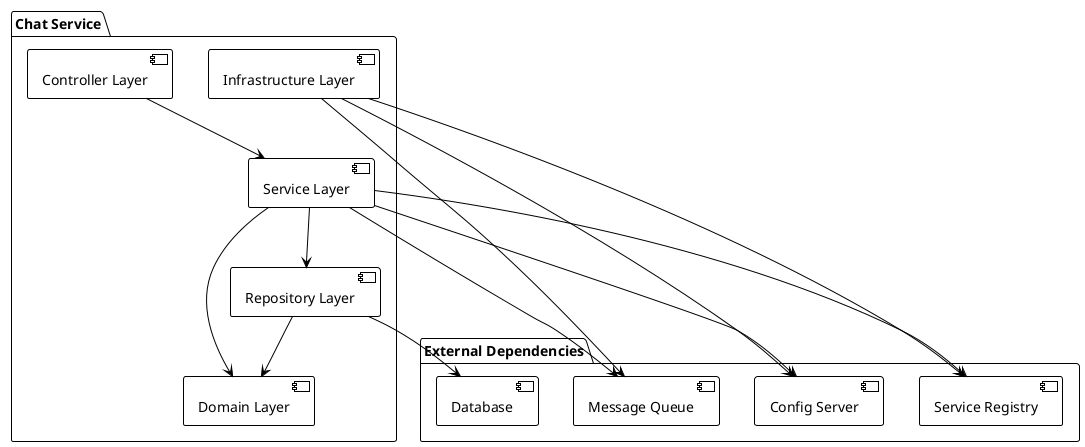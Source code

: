 @startuml
!theme plain
skinparam componentStyle uml2

package "Chat Service" {
    [Controller Layer] as controller
    [Service Layer] as service
    [Repository Layer] as repo
    [Domain Layer] as domain
    [Infrastructure Layer] as infra
}

package "External Dependencies" {
    [Message Queue] as mq
    [Service Registry] as registry
    [Config Server] as config
    [Database] as db
}

controller --> service
service --> repo
service --> domain
repo --> domain
repo --> db
service --> mq
service --> registry
service --> config
infra --> mq
infra --> registry
infra --> config

@enduml
